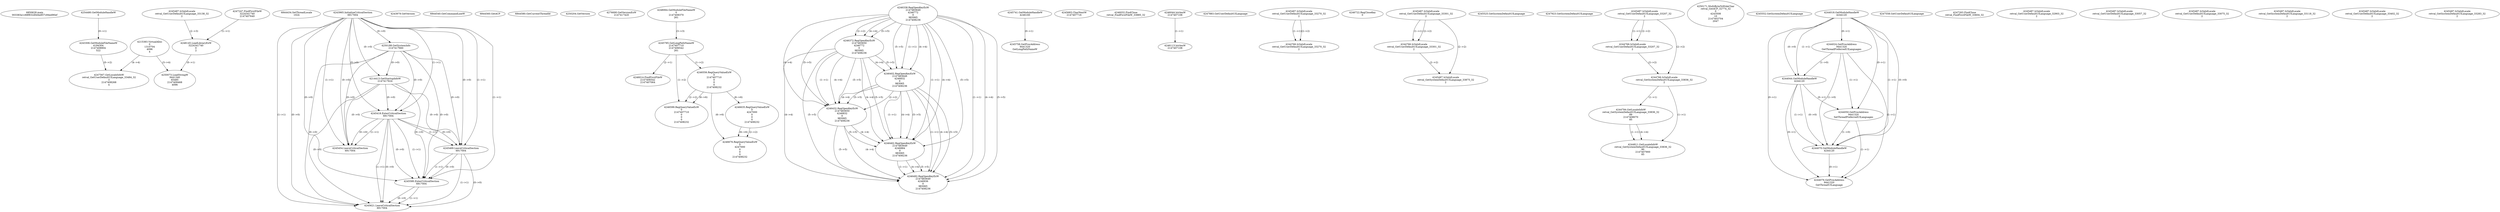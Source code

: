 // Global SCDG with merge call
digraph {
	0 [label="6850628.main
003383a1c68f832d0d4e857c94ed90ef"]
	1 [label="4254480.GetModuleHandleW
0"]
	2 [label="6844434.SetThreadLocale
1024"]
	3 [label="4243965.InitializeCriticalSection
6917004"]
	4 [label="4243979.GetVersion
"]
	5 [label="4250188.GetSystemInfo
2147417660"]
	3 -> 5 [label="(0-->0)"]
	6 [label="6844540.GetCommandLineW
"]
	7 [label="4214413.GetStartupInfoW
2147417624"]
	3 -> 7 [label="(0-->0)"]
	5 -> 7 [label="(0-->0)"]
	8 [label="6844560.GetACP
"]
	9 [label="6844580.GetCurrentThreadId
"]
	10 [label="4250204.GetVersion
"]
	11 [label="4276690.GetVersionExW
2147417420"]
	12 [label="4243306.GetModuleFileNameW
4194304
2147408904
522"]
	1 -> 12 [label="(0-->1)"]
	13 [label="4248064.GetModuleFileNameW
0
2147408370
261"]
	14 [label="4215383.VirtualAlloc
0
1310704
4096
4"]
	15 [label="4246338.RegOpenKeyExW
2147483649
4246772
0
983065
2147408236"]
	16 [label="4246372.RegOpenKeyExW
2147483650
4246772
0
983065
2147408236"]
	15 -> 16 [label="(2-->2)"]
	15 -> 16 [label="(4-->4)"]
	15 -> 16 [label="(5-->5)"]
	17 [label="4245741.GetModuleHandleW
4246160"]
	18 [label="4245758.GetProcAddress
9441320
GetLongPathNameW"]
	17 -> 18 [label="(0-->1)"]
	19 [label="4245785.GetLongPathNameW
2147407710
2147406542
261"]
	13 -> 19 [label="(3-->3)"]
	20 [label="4245683.CharNextW
2147407716"]
	21 [label="4246014.FindFirstFileW
2147406542
2147407064"]
	19 -> 21 [label="(2-->1)"]
	22 [label="4246032.FindClose
retval_FindFirstFileW_33885_32"]
	23 [label="4246044.lstrlenW
2147407108"]
	24 [label="4246113.lstrlenW
2147407108"]
	23 -> 24 [label="(1-->1)"]
	25 [label="4246556.RegQueryValueExW
0
2147407710
0
0
0
2147408232"]
	19 -> 25 [label="(1-->2)"]
	26 [label="4246402.RegOpenKeyExW
2147483649
4246832
0
983065
2147408236"]
	15 -> 26 [label="(1-->1)"]
	15 -> 26 [label="(4-->4)"]
	16 -> 26 [label="(4-->4)"]
	15 -> 26 [label="(5-->5)"]
	16 -> 26 [label="(5-->5)"]
	27 [label="4246432.RegOpenKeyExW
2147483650
4246832
0
983065
2147408236"]
	16 -> 27 [label="(1-->1)"]
	26 -> 27 [label="(2-->2)"]
	15 -> 27 [label="(4-->4)"]
	16 -> 27 [label="(4-->4)"]
	26 -> 27 [label="(4-->4)"]
	15 -> 27 [label="(5-->5)"]
	16 -> 27 [label="(5-->5)"]
	26 -> 27 [label="(5-->5)"]
	28 [label="4246462.RegOpenKeyExW
2147483649
4246884
0
983065
2147408236"]
	15 -> 28 [label="(1-->1)"]
	26 -> 28 [label="(1-->1)"]
	15 -> 28 [label="(4-->4)"]
	16 -> 28 [label="(4-->4)"]
	26 -> 28 [label="(4-->4)"]
	27 -> 28 [label="(4-->4)"]
	15 -> 28 [label="(5-->5)"]
	16 -> 28 [label="(5-->5)"]
	26 -> 28 [label="(5-->5)"]
	27 -> 28 [label="(5-->5)"]
	29 [label="4246492.RegOpenKeyExW
2147483649
4246936
0
983065
2147408236"]
	15 -> 29 [label="(1-->1)"]
	26 -> 29 [label="(1-->1)"]
	28 -> 29 [label="(1-->1)"]
	15 -> 29 [label="(4-->4)"]
	16 -> 29 [label="(4-->4)"]
	26 -> 29 [label="(4-->4)"]
	27 -> 29 [label="(4-->4)"]
	28 -> 29 [label="(4-->4)"]
	15 -> 29 [label="(5-->5)"]
	16 -> 29 [label="(5-->5)"]
	26 -> 29 [label="(5-->5)"]
	27 -> 29 [label="(5-->5)"]
	28 -> 29 [label="(5-->5)"]
	30 [label="4247883.GetUserDefaultUILanguage
"]
	31 [label="4245418.EnterCriticalSection
6917004"]
	3 -> 31 [label="(1-->1)"]
	3 -> 31 [label="(0-->0)"]
	5 -> 31 [label="(0-->0)"]
	7 -> 31 [label="(0-->0)"]
	32 [label="4245469.LeaveCriticalSection
6917004"]
	3 -> 32 [label="(1-->1)"]
	31 -> 32 [label="(1-->1)"]
	3 -> 32 [label="(0-->0)"]
	5 -> 32 [label="(0-->0)"]
	7 -> 32 [label="(0-->0)"]
	31 -> 32 [label="(0-->0)"]
	33 [label="4245487.IsValidLocale
retval_GetUserDefaultUILanguage_33270_32
2"]
	34 [label="4244766.IsValidLocale
retval_GetUserDefaultUILanguage_33270_32
2"]
	33 -> 34 [label="(1-->1)"]
	33 -> 34 [label="(2-->2)"]
	35 [label="4246635.RegQueryValueExW
0
4247000
0
0
0
2147408232"]
	25 -> 35 [label="(6-->6)"]
	36 [label="4246722.RegCloseKey
0"]
	37 [label="4245487.IsValidLocale
retval_GetUserDefaultUILanguage_33301_32
2"]
	38 [label="4244766.IsValidLocale
retval_GetUserDefaultUILanguage_33301_32
2"]
	37 -> 38 [label="(1-->1)"]
	37 -> 38 [label="(2-->2)"]
	39 [label="4245525.GetSystemDefaultUILanguage
"]
	40 [label="4245580.EnterCriticalSection
6917004"]
	3 -> 40 [label="(1-->1)"]
	31 -> 40 [label="(1-->1)"]
	32 -> 40 [label="(1-->1)"]
	3 -> 40 [label="(0-->0)"]
	5 -> 40 [label="(0-->0)"]
	7 -> 40 [label="(0-->0)"]
	31 -> 40 [label="(0-->0)"]
	32 -> 40 [label="(0-->0)"]
	41 [label="4245621.LeaveCriticalSection
6917004"]
	3 -> 41 [label="(1-->1)"]
	31 -> 41 [label="(1-->1)"]
	32 -> 41 [label="(1-->1)"]
	40 -> 41 [label="(1-->1)"]
	3 -> 41 [label="(0-->0)"]
	5 -> 41 [label="(0-->0)"]
	7 -> 41 [label="(0-->0)"]
	31 -> 41 [label="(0-->0)"]
	32 -> 41 [label="(0-->0)"]
	40 -> 41 [label="(0-->0)"]
	42 [label="4247923.GetSystemDefaultUILanguage
"]
	43 [label="4245487.IsValidLocale
retval_GetSystemDefaultUILanguage_33875_32
2"]
	37 -> 43 [label="(2-->2)"]
	38 -> 43 [label="(2-->2)"]
	44 [label="4246599.RegQueryValueExW
0
2147407710
0
0
0
2147408232"]
	19 -> 44 [label="(1-->2)"]
	25 -> 44 [label="(2-->2)"]
	25 -> 44 [label="(6-->6)"]
	45 [label="4245487.IsValidLocale
retval_GetUserDefaultUILanguage_33207_32
2"]
	46 [label="4250171.MultiByteToWideChar
retval_GetACP_32774_32
0
4243508
10
2147403704
2047"]
	47 [label="4244766.IsValidLocale
retval_GetUserDefaultUILanguage_33207_32
2"]
	45 -> 47 [label="(1-->1)"]
	45 -> 47 [label="(2-->2)"]
	48 [label="4245552.GetSystemDefaultUILanguage
"]
	49 [label="4244766.IsValidLocale
retval_GetSystemDefaultUILanguage_33836_32
2"]
	45 -> 49 [label="(2-->2)"]
	47 -> 49 [label="(2-->2)"]
	50 [label="4244794.GetLocaleInfoW
retval_GetSystemDefaultUILanguage_33836_32
89
2147408070
85"]
	49 -> 50 [label="(1-->1)"]
	51 [label="4244811.GetLocaleInfoW
retval_GetSystemDefaultUILanguage_33836_32
90
2147407900
85"]
	49 -> 51 [label="(1-->1)"]
	50 -> 51 [label="(1-->1)"]
	50 -> 51 [label="(4-->4)"]
	52 [label="4244018.GetModuleHandleW
4244120"]
	53 [label="4244024.GetProcAddress
9441320
GetThreadPreferredUILanguages"]
	52 -> 53 [label="(0-->1)"]
	54 [label="4244044.GetModuleHandleW
4244120"]
	52 -> 54 [label="(1-->1)"]
	52 -> 54 [label="(0-->0)"]
	53 -> 54 [label="(1-->0)"]
	55 [label="4244050.GetProcAddress
9441320
SetThreadPreferredUILanguages"]
	52 -> 55 [label="(0-->1)"]
	53 -> 55 [label="(1-->1)"]
	54 -> 55 [label="(0-->1)"]
	56 [label="4244070.GetModuleHandleW
4244120"]
	52 -> 56 [label="(1-->1)"]
	54 -> 56 [label="(1-->1)"]
	52 -> 56 [label="(0-->0)"]
	53 -> 56 [label="(1-->0)"]
	54 -> 56 [label="(0-->0)"]
	55 -> 56 [label="(1-->0)"]
	57 [label="4244076.GetProcAddress
9441320
GetThreadUILanguage"]
	52 -> 57 [label="(0-->1)"]
	53 -> 57 [label="(1-->1)"]
	54 -> 57 [label="(0-->1)"]
	55 -> 57 [label="(1-->1)"]
	56 -> 57 [label="(0-->1)"]
	58 [label="4246676.RegQueryValueExW
0
4247000
0
0
0
2147408232"]
	35 -> 58 [label="(2-->2)"]
	25 -> 58 [label="(6-->6)"]
	35 -> 58 [label="(6-->6)"]
	59 [label="4245487.IsValidLocale
retval_GetUserDefaultUILanguage_33138_32
2"]
	60 [label="4247558.GetUserDefaultUILanguage
"]
	61 [label="4247567.GetLocaleInfoW
retval_GetUserDefaultUILanguage_33484_32
3
2147408268
4"]
	12 -> 61 [label="(0-->2)"]
	14 -> 61 [label="(4-->4)"]
	62 [label="4247247.FindFirstFileW
3224341740
2147407640"]
	63 [label="4247263.FindClose
retval_FindFirstFileW_33604_32"]
	64 [label="4248145.LoadLibraryExW
3224341740
0
2"]
	62 -> 64 [label="(1-->1)"]
	59 -> 64 [label="(2-->3)"]
	65 [label="4250073.LoadStringW
9441340
65485
2147409468
4096"]
	64 -> 65 [label="(0-->1)"]
	14 -> 65 [label="(3-->4)"]
	66 [label="4245487.IsValidLocale
retval_GetUserDefaultUILanguage_32903_32
2"]
	67 [label="4245487.IsValidLocale
retval_GetUserDefaultUILanguage_33057_32
2"]
	68 [label="4245487.IsValidLocale
retval_GetUserDefaultUILanguage_33075_32
2"]
	69 [label="4245454.LeaveCriticalSection
6917004"]
	3 -> 69 [label="(1-->1)"]
	31 -> 69 [label="(1-->1)"]
	3 -> 69 [label="(0-->0)"]
	5 -> 69 [label="(0-->0)"]
	7 -> 69 [label="(0-->0)"]
	31 -> 69 [label="(0-->0)"]
	70 [label="4245487.IsValidLocale
retval_GetSystemDefaultUILanguage_33118_32
2"]
	71 [label="4245487.IsValidLocale
retval_GetUserDefaultUILanguage_33402_32
2"]
	72 [label="4245487.IsValidLocale
retval_GetSystemDefaultUILanguage_33283_32
2"]
}

